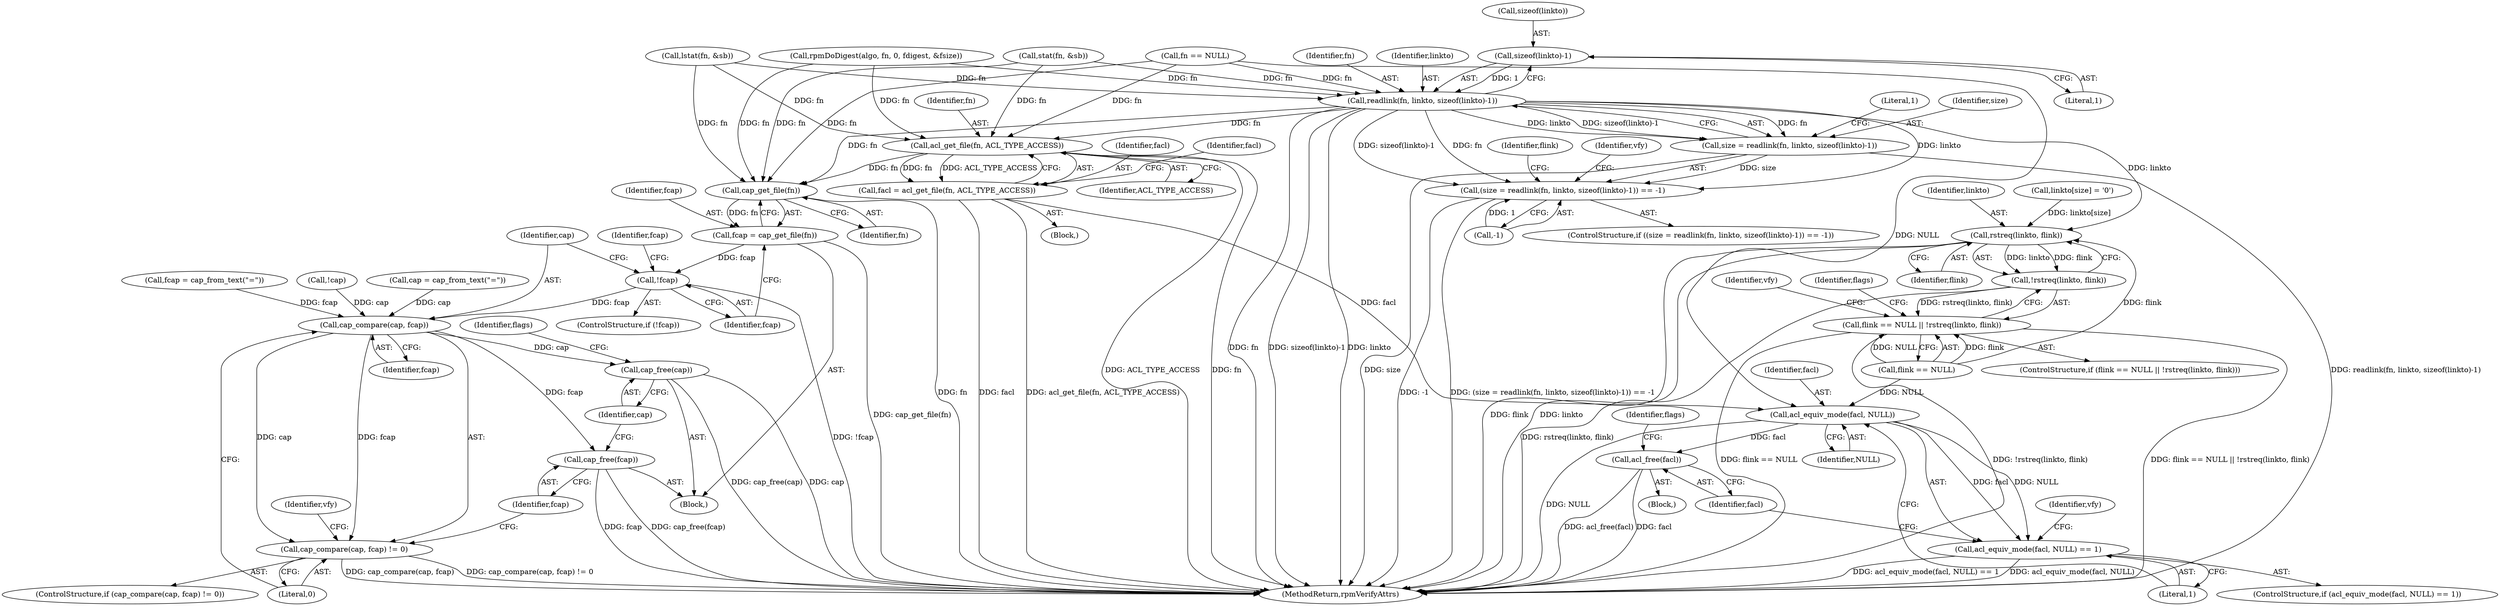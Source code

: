 digraph "0_rpm_c815822c8bdb138066ff58c624ae83e3a12ebfa9@API" {
"1000335" [label="(Call,sizeof(linkto)-1)"];
"1000332" [label="(Call,readlink(fn, linkto, sizeof(linkto)-1))"];
"1000329" [label="(Call,(size = readlink(fn, linkto, sizeof(linkto)-1)) == -1)"];
"1000330" [label="(Call,size = readlink(fn, linkto, sizeof(linkto)-1))"];
"1000365" [label="(Call,rstreq(linkto, flink))"];
"1000364" [label="(Call,!rstreq(linkto, flink))"];
"1000360" [label="(Call,flink == NULL || !rstreq(linkto, flink))"];
"1000425" [label="(Call,acl_get_file(fn, ACL_TYPE_ACCESS))"];
"1000423" [label="(Call,facl = acl_get_file(fn, ACL_TYPE_ACCESS))"];
"1000433" [label="(Call,acl_equiv_mode(facl, NULL))"];
"1000432" [label="(Call,acl_equiv_mode(facl, NULL) == 1)"];
"1000441" [label="(Call,acl_free(facl))"];
"1000524" [label="(Call,cap_get_file(fn))"];
"1000522" [label="(Call,fcap = cap_get_file(fn))"];
"1000527" [label="(Call,!fcap)"];
"1000536" [label="(Call,cap_compare(cap, fcap))"];
"1000535" [label="(Call,cap_compare(cap, fcap) != 0)"];
"1000543" [label="(Call,cap_free(fcap))"];
"1000545" [label="(Call,cap_free(cap))"];
"1000361" [label="(Call,flink == NULL)"];
"1000330" [label="(Call,size = readlink(fn, linkto, sizeof(linkto)-1))"];
"1000526" [label="(ControlStructure,if (!fcap))"];
"1000338" [label="(Literal,1)"];
"1000336" [label="(Call,sizeof(linkto))"];
"1000541" [label="(Identifier,vfy)"];
"1000359" [label="(ControlStructure,if (flink == NULL || !rstreq(linkto, flink)))"];
"1000527" [label="(Call,!fcap)"];
"1000366" [label="(Identifier,linkto)"];
"1000523" [label="(Identifier,fcap)"];
"1000285" [label="(Call,rpmDoDigest(algo, fn, 0, fdigest, &fsize))"];
"1000535" [label="(Call,cap_compare(cap, fcap) != 0)"];
"1000329" [label="(Call,(size = readlink(fn, linkto, sizeof(linkto)-1)) == -1)"];
"1000524" [label="(Call,cap_get_file(fn))"];
"1000436" [label="(Literal,1)"];
"1000544" [label="(Identifier,fcap)"];
"1000706" [label="(MethodReturn,rpmVerifyAttrs)"];
"1000367" [label="(Identifier,flink)"];
"1000435" [label="(Identifier,NULL)"];
"1000203" [label="(Call,stat(fn, &sb))"];
"1000342" [label="(Identifier,vfy)"];
"1000525" [label="(Identifier,fn)"];
"1000536" [label="(Call,cap_compare(cap, fcap))"];
"1000424" [label="(Identifier,facl)"];
"1000333" [label="(Identifier,fn)"];
"1000354" [label="(Call,linkto[size] = '\0')"];
"1000433" [label="(Call,acl_equiv_mode(facl, NULL))"];
"1000429" [label="(Identifier,facl)"];
"1000439" [label="(Identifier,vfy)"];
"1000534" [label="(ControlStructure,if (cap_compare(cap, fcap) != 0))"];
"1000335" [label="(Call,sizeof(linkto)-1)"];
"1000537" [label="(Identifier,cap)"];
"1000505" [label="(Block,)"];
"1000441" [label="(Call,acl_free(facl))"];
"1000369" [label="(Identifier,vfy)"];
"1000531" [label="(Identifier,fcap)"];
"1000442" [label="(Identifier,facl)"];
"1000183" [label="(Call,lstat(fn, &sb))"];
"1000550" [label="(Identifier,flags)"];
"1000364" [label="(Call,!rstreq(linkto, flink))"];
"1000328" [label="(ControlStructure,if ((size = readlink(fn, linkto, sizeof(linkto)-1)) == -1))"];
"1000515" [label="(Call,!cap)"];
"1000431" [label="(ControlStructure,if (acl_equiv_mode(facl, NULL) == 1))"];
"1000546" [label="(Identifier,cap)"];
"1000432" [label="(Call,acl_equiv_mode(facl, NULL) == 1)"];
"1000528" [label="(Identifier,fcap)"];
"1000332" [label="(Call,readlink(fn, linkto, sizeof(linkto)-1))"];
"1000425" [label="(Call,acl_get_file(fn, ACL_TYPE_ACCESS))"];
"1000522" [label="(Call,fcap = cap_get_file(fn))"];
"1000373" [label="(Identifier,flags)"];
"1000518" [label="(Call,cap = cap_from_text(\"=\"))"];
"1000331" [label="(Identifier,size)"];
"1000530" [label="(Call,fcap = cap_from_text(\"=\"))"];
"1000350" [label="(Identifier,flink)"];
"1000538" [label="(Identifier,fcap)"];
"1000539" [label="(Literal,0)"];
"1000340" [label="(Literal,1)"];
"1000430" [label="(Block,)"];
"1000445" [label="(Identifier,flags)"];
"1000365" [label="(Call,rstreq(linkto, flink))"];
"1000434" [label="(Identifier,facl)"];
"1000543" [label="(Call,cap_free(fcap))"];
"1000360" [label="(Call,flink == NULL || !rstreq(linkto, flink))"];
"1000334" [label="(Identifier,linkto)"];
"1000545" [label="(Call,cap_free(cap))"];
"1000427" [label="(Identifier,ACL_TYPE_ACCESS)"];
"1000426" [label="(Identifier,fn)"];
"1000179" [label="(Call,fn == NULL)"];
"1000339" [label="(Call,-1)"];
"1000423" [label="(Call,facl = acl_get_file(fn, ACL_TYPE_ACCESS))"];
"1000391" [label="(Block,)"];
"1000335" -> "1000332"  [label="AST: "];
"1000335" -> "1000338"  [label="CFG: "];
"1000336" -> "1000335"  [label="AST: "];
"1000338" -> "1000335"  [label="AST: "];
"1000332" -> "1000335"  [label="CFG: "];
"1000335" -> "1000332"  [label="DDG: 1"];
"1000332" -> "1000330"  [label="AST: "];
"1000333" -> "1000332"  [label="AST: "];
"1000334" -> "1000332"  [label="AST: "];
"1000330" -> "1000332"  [label="CFG: "];
"1000332" -> "1000706"  [label="DDG: linkto"];
"1000332" -> "1000706"  [label="DDG: fn"];
"1000332" -> "1000706"  [label="DDG: sizeof(linkto)-1"];
"1000332" -> "1000329"  [label="DDG: fn"];
"1000332" -> "1000329"  [label="DDG: linkto"];
"1000332" -> "1000329"  [label="DDG: sizeof(linkto)-1"];
"1000332" -> "1000330"  [label="DDG: fn"];
"1000332" -> "1000330"  [label="DDG: linkto"];
"1000332" -> "1000330"  [label="DDG: sizeof(linkto)-1"];
"1000285" -> "1000332"  [label="DDG: fn"];
"1000183" -> "1000332"  [label="DDG: fn"];
"1000179" -> "1000332"  [label="DDG: fn"];
"1000203" -> "1000332"  [label="DDG: fn"];
"1000332" -> "1000365"  [label="DDG: linkto"];
"1000332" -> "1000425"  [label="DDG: fn"];
"1000332" -> "1000524"  [label="DDG: fn"];
"1000329" -> "1000328"  [label="AST: "];
"1000329" -> "1000339"  [label="CFG: "];
"1000330" -> "1000329"  [label="AST: "];
"1000339" -> "1000329"  [label="AST: "];
"1000342" -> "1000329"  [label="CFG: "];
"1000350" -> "1000329"  [label="CFG: "];
"1000329" -> "1000706"  [label="DDG: -1"];
"1000329" -> "1000706"  [label="DDG: (size = readlink(fn, linkto, sizeof(linkto)-1)) == -1"];
"1000330" -> "1000329"  [label="DDG: size"];
"1000339" -> "1000329"  [label="DDG: 1"];
"1000331" -> "1000330"  [label="AST: "];
"1000340" -> "1000330"  [label="CFG: "];
"1000330" -> "1000706"  [label="DDG: size"];
"1000330" -> "1000706"  [label="DDG: readlink(fn, linkto, sizeof(linkto)-1)"];
"1000365" -> "1000364"  [label="AST: "];
"1000365" -> "1000367"  [label="CFG: "];
"1000366" -> "1000365"  [label="AST: "];
"1000367" -> "1000365"  [label="AST: "];
"1000364" -> "1000365"  [label="CFG: "];
"1000365" -> "1000706"  [label="DDG: flink"];
"1000365" -> "1000706"  [label="DDG: linkto"];
"1000365" -> "1000364"  [label="DDG: linkto"];
"1000365" -> "1000364"  [label="DDG: flink"];
"1000354" -> "1000365"  [label="DDG: linkto[size]"];
"1000361" -> "1000365"  [label="DDG: flink"];
"1000364" -> "1000360"  [label="AST: "];
"1000360" -> "1000364"  [label="CFG: "];
"1000364" -> "1000706"  [label="DDG: rstreq(linkto, flink)"];
"1000364" -> "1000360"  [label="DDG: rstreq(linkto, flink)"];
"1000360" -> "1000359"  [label="AST: "];
"1000360" -> "1000361"  [label="CFG: "];
"1000361" -> "1000360"  [label="AST: "];
"1000369" -> "1000360"  [label="CFG: "];
"1000373" -> "1000360"  [label="CFG: "];
"1000360" -> "1000706"  [label="DDG: flink == NULL"];
"1000360" -> "1000706"  [label="DDG: !rstreq(linkto, flink)"];
"1000360" -> "1000706"  [label="DDG: flink == NULL || !rstreq(linkto, flink)"];
"1000361" -> "1000360"  [label="DDG: flink"];
"1000361" -> "1000360"  [label="DDG: NULL"];
"1000425" -> "1000423"  [label="AST: "];
"1000425" -> "1000427"  [label="CFG: "];
"1000426" -> "1000425"  [label="AST: "];
"1000427" -> "1000425"  [label="AST: "];
"1000423" -> "1000425"  [label="CFG: "];
"1000425" -> "1000706"  [label="DDG: ACL_TYPE_ACCESS"];
"1000425" -> "1000706"  [label="DDG: fn"];
"1000425" -> "1000423"  [label="DDG: fn"];
"1000425" -> "1000423"  [label="DDG: ACL_TYPE_ACCESS"];
"1000285" -> "1000425"  [label="DDG: fn"];
"1000183" -> "1000425"  [label="DDG: fn"];
"1000179" -> "1000425"  [label="DDG: fn"];
"1000203" -> "1000425"  [label="DDG: fn"];
"1000425" -> "1000524"  [label="DDG: fn"];
"1000423" -> "1000391"  [label="AST: "];
"1000424" -> "1000423"  [label="AST: "];
"1000429" -> "1000423"  [label="CFG: "];
"1000423" -> "1000706"  [label="DDG: acl_get_file(fn, ACL_TYPE_ACCESS)"];
"1000423" -> "1000706"  [label="DDG: facl"];
"1000423" -> "1000433"  [label="DDG: facl"];
"1000433" -> "1000432"  [label="AST: "];
"1000433" -> "1000435"  [label="CFG: "];
"1000434" -> "1000433"  [label="AST: "];
"1000435" -> "1000433"  [label="AST: "];
"1000436" -> "1000433"  [label="CFG: "];
"1000433" -> "1000706"  [label="DDG: NULL"];
"1000433" -> "1000432"  [label="DDG: facl"];
"1000433" -> "1000432"  [label="DDG: NULL"];
"1000179" -> "1000433"  [label="DDG: NULL"];
"1000361" -> "1000433"  [label="DDG: NULL"];
"1000433" -> "1000441"  [label="DDG: facl"];
"1000432" -> "1000431"  [label="AST: "];
"1000432" -> "1000436"  [label="CFG: "];
"1000436" -> "1000432"  [label="AST: "];
"1000439" -> "1000432"  [label="CFG: "];
"1000442" -> "1000432"  [label="CFG: "];
"1000432" -> "1000706"  [label="DDG: acl_equiv_mode(facl, NULL) == 1"];
"1000432" -> "1000706"  [label="DDG: acl_equiv_mode(facl, NULL)"];
"1000441" -> "1000430"  [label="AST: "];
"1000441" -> "1000442"  [label="CFG: "];
"1000442" -> "1000441"  [label="AST: "];
"1000445" -> "1000441"  [label="CFG: "];
"1000441" -> "1000706"  [label="DDG: facl"];
"1000441" -> "1000706"  [label="DDG: acl_free(facl)"];
"1000524" -> "1000522"  [label="AST: "];
"1000524" -> "1000525"  [label="CFG: "];
"1000525" -> "1000524"  [label="AST: "];
"1000522" -> "1000524"  [label="CFG: "];
"1000524" -> "1000706"  [label="DDG: fn"];
"1000524" -> "1000522"  [label="DDG: fn"];
"1000285" -> "1000524"  [label="DDG: fn"];
"1000183" -> "1000524"  [label="DDG: fn"];
"1000179" -> "1000524"  [label="DDG: fn"];
"1000203" -> "1000524"  [label="DDG: fn"];
"1000522" -> "1000505"  [label="AST: "];
"1000523" -> "1000522"  [label="AST: "];
"1000528" -> "1000522"  [label="CFG: "];
"1000522" -> "1000706"  [label="DDG: cap_get_file(fn)"];
"1000522" -> "1000527"  [label="DDG: fcap"];
"1000527" -> "1000526"  [label="AST: "];
"1000527" -> "1000528"  [label="CFG: "];
"1000528" -> "1000527"  [label="AST: "];
"1000531" -> "1000527"  [label="CFG: "];
"1000537" -> "1000527"  [label="CFG: "];
"1000527" -> "1000706"  [label="DDG: !fcap"];
"1000527" -> "1000536"  [label="DDG: fcap"];
"1000536" -> "1000535"  [label="AST: "];
"1000536" -> "1000538"  [label="CFG: "];
"1000537" -> "1000536"  [label="AST: "];
"1000538" -> "1000536"  [label="AST: "];
"1000539" -> "1000536"  [label="CFG: "];
"1000536" -> "1000535"  [label="DDG: cap"];
"1000536" -> "1000535"  [label="DDG: fcap"];
"1000518" -> "1000536"  [label="DDG: cap"];
"1000515" -> "1000536"  [label="DDG: cap"];
"1000530" -> "1000536"  [label="DDG: fcap"];
"1000536" -> "1000543"  [label="DDG: fcap"];
"1000536" -> "1000545"  [label="DDG: cap"];
"1000535" -> "1000534"  [label="AST: "];
"1000535" -> "1000539"  [label="CFG: "];
"1000539" -> "1000535"  [label="AST: "];
"1000541" -> "1000535"  [label="CFG: "];
"1000544" -> "1000535"  [label="CFG: "];
"1000535" -> "1000706"  [label="DDG: cap_compare(cap, fcap)"];
"1000535" -> "1000706"  [label="DDG: cap_compare(cap, fcap) != 0"];
"1000543" -> "1000505"  [label="AST: "];
"1000543" -> "1000544"  [label="CFG: "];
"1000544" -> "1000543"  [label="AST: "];
"1000546" -> "1000543"  [label="CFG: "];
"1000543" -> "1000706"  [label="DDG: cap_free(fcap)"];
"1000543" -> "1000706"  [label="DDG: fcap"];
"1000545" -> "1000505"  [label="AST: "];
"1000545" -> "1000546"  [label="CFG: "];
"1000546" -> "1000545"  [label="AST: "];
"1000550" -> "1000545"  [label="CFG: "];
"1000545" -> "1000706"  [label="DDG: cap"];
"1000545" -> "1000706"  [label="DDG: cap_free(cap)"];
}
